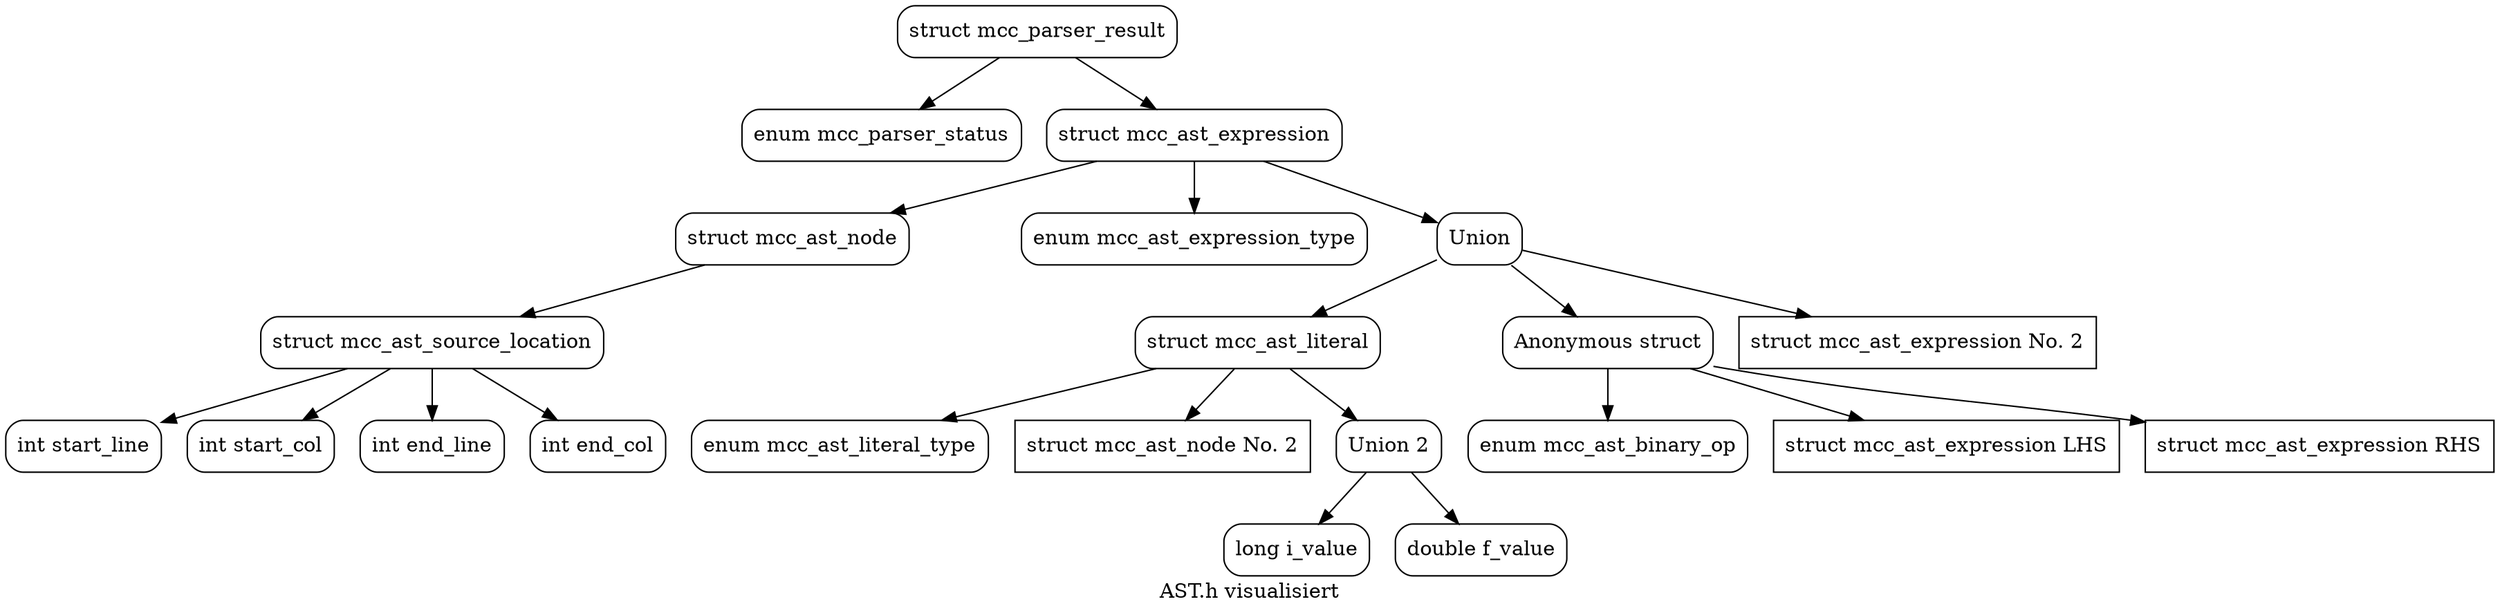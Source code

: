 digraph {
	label="AST.h visualisiert"
	
	"struct mcc_parser_result"[shape="box", style=rounded];
	"enum mcc_parser_status"[shape="box",style=rounded];
	"struct mcc_ast_source_location"[shape="box", style=rounded];
	"int start_line"[shape="box", style=rounded];
	"int start_col"[shape="box", style=rounded];
	"int end_line"[shape="box", style=rounded];
	"int end_col"[shape="box", style=rounded];
	"struct mcc_ast_node"[shape="box", style=rounded];
	"enum mcc_ast_binary_op"[shape="box", style=rounded];
	"enum mcc_ast_expression_type"[shape="box", style=rounded];
	"struct mcc_ast_expression"[shape="box", style=rounded];
	"enum mcc_ast_literal_type"[shape="box", style=rounded];
	"struct mcc_ast_literal"[shape="box", style=rounded];
	"Union"[shape="box", style=rounded];
	"Anonymous struct"[shape="box", style=rounded];
	"struct mcc_ast_expression LHS"[shape="box"];
	"struct mcc_ast_expression RHS"[shape="box"];
	"struct mcc_ast_expression No. 2"[shape="box"];
	"struct mcc_ast_node No. 2"[shape="box"];
	"Union 2"[shape="box",style=rounded];
	"long i_value"[shape="box",style=rounded];
	"double f_value"[shape="box",style=rounded];
	
	"struct mcc_ast_source_location" -> "int start_line";
	"struct mcc_ast_source_location" -> "int start_col";	
	"struct mcc_ast_source_location" -> "int end_line";
	"struct mcc_ast_source_location" -> "int end_col";
	
	"struct mcc_ast_node" -> "struct mcc_ast_source_location";
	
	"struct mcc_ast_expression" -> "struct mcc_ast_node";
	"struct mcc_ast_expression" -> "enum mcc_ast_expression_type";
	"struct mcc_ast_expression" -> "Union";
	"Union" -> "struct mcc_ast_literal";	
	"Union" -> "Anonymous struct";
	"Union" -> "struct mcc_ast_expression No. 2";
	"Anonymous struct" -> "enum mcc_ast_binary_op";
	"Anonymous struct" -> "struct mcc_ast_expression LHS";
	"Anonymous struct" -> "struct mcc_ast_expression RHS";
	"struct mcc_ast_literal" -> "struct mcc_ast_node No. 2";
	"struct mcc_ast_literal" -> "enum mcc_ast_literal_type";
	"struct mcc_ast_literal" -> "Union 2";
	"Union 2" -> "long i_value";
	"Union 2" -> "double f_value";
	"struct mcc_parser_result" -> "enum mcc_parser_status";
	"struct mcc_parser_result" -> "struct mcc_ast_expression";
}

	
